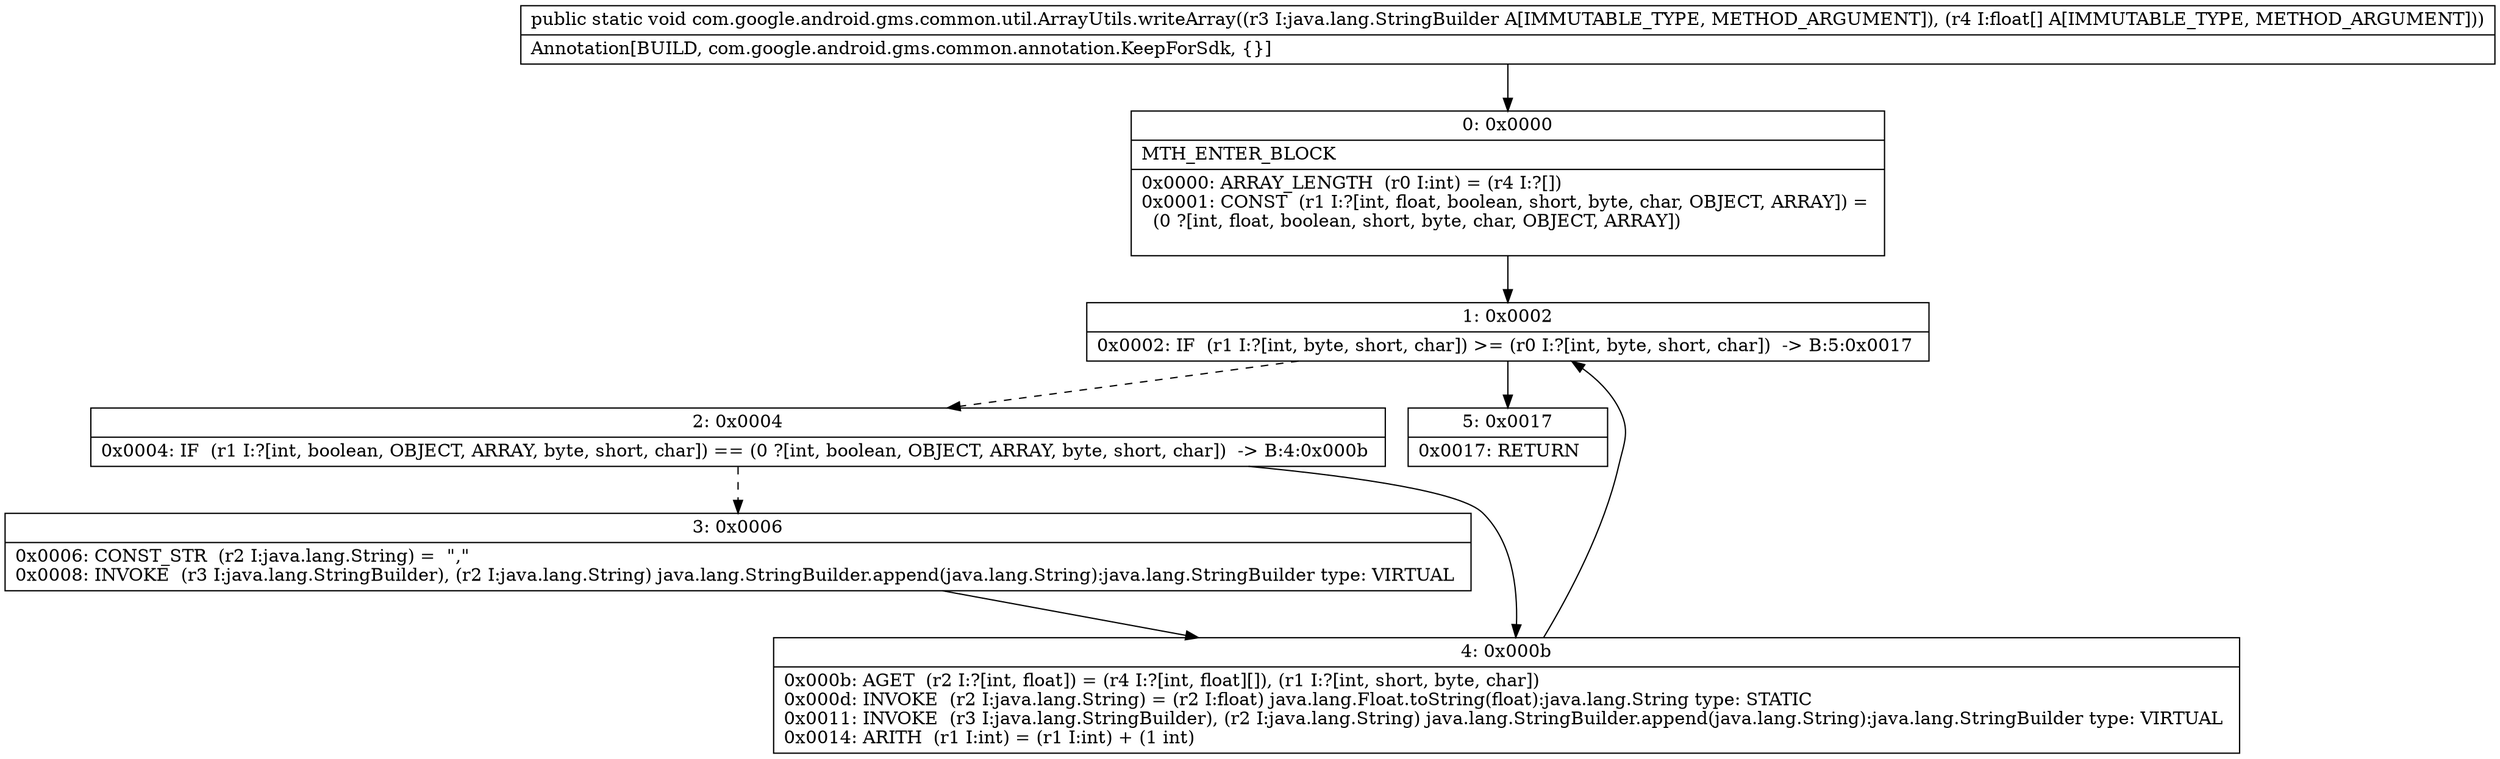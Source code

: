 digraph "CFG forcom.google.android.gms.common.util.ArrayUtils.writeArray(Ljava\/lang\/StringBuilder;[F)V" {
Node_0 [shape=record,label="{0\:\ 0x0000|MTH_ENTER_BLOCK\l|0x0000: ARRAY_LENGTH  (r0 I:int) = (r4 I:?[]) \l0x0001: CONST  (r1 I:?[int, float, boolean, short, byte, char, OBJECT, ARRAY]) = \l  (0 ?[int, float, boolean, short, byte, char, OBJECT, ARRAY])\l \l}"];
Node_1 [shape=record,label="{1\:\ 0x0002|0x0002: IF  (r1 I:?[int, byte, short, char]) \>= (r0 I:?[int, byte, short, char])  \-\> B:5:0x0017 \l}"];
Node_2 [shape=record,label="{2\:\ 0x0004|0x0004: IF  (r1 I:?[int, boolean, OBJECT, ARRAY, byte, short, char]) == (0 ?[int, boolean, OBJECT, ARRAY, byte, short, char])  \-\> B:4:0x000b \l}"];
Node_3 [shape=record,label="{3\:\ 0x0006|0x0006: CONST_STR  (r2 I:java.lang.String) =  \",\" \l0x0008: INVOKE  (r3 I:java.lang.StringBuilder), (r2 I:java.lang.String) java.lang.StringBuilder.append(java.lang.String):java.lang.StringBuilder type: VIRTUAL \l}"];
Node_4 [shape=record,label="{4\:\ 0x000b|0x000b: AGET  (r2 I:?[int, float]) = (r4 I:?[int, float][]), (r1 I:?[int, short, byte, char]) \l0x000d: INVOKE  (r2 I:java.lang.String) = (r2 I:float) java.lang.Float.toString(float):java.lang.String type: STATIC \l0x0011: INVOKE  (r3 I:java.lang.StringBuilder), (r2 I:java.lang.String) java.lang.StringBuilder.append(java.lang.String):java.lang.StringBuilder type: VIRTUAL \l0x0014: ARITH  (r1 I:int) = (r1 I:int) + (1 int) \l}"];
Node_5 [shape=record,label="{5\:\ 0x0017|0x0017: RETURN   \l}"];
MethodNode[shape=record,label="{public static void com.google.android.gms.common.util.ArrayUtils.writeArray((r3 I:java.lang.StringBuilder A[IMMUTABLE_TYPE, METHOD_ARGUMENT]), (r4 I:float[] A[IMMUTABLE_TYPE, METHOD_ARGUMENT]))  | Annotation[BUILD, com.google.android.gms.common.annotation.KeepForSdk, \{\}]\l}"];
MethodNode -> Node_0;
Node_0 -> Node_1;
Node_1 -> Node_2[style=dashed];
Node_1 -> Node_5;
Node_2 -> Node_3[style=dashed];
Node_2 -> Node_4;
Node_3 -> Node_4;
Node_4 -> Node_1;
}

